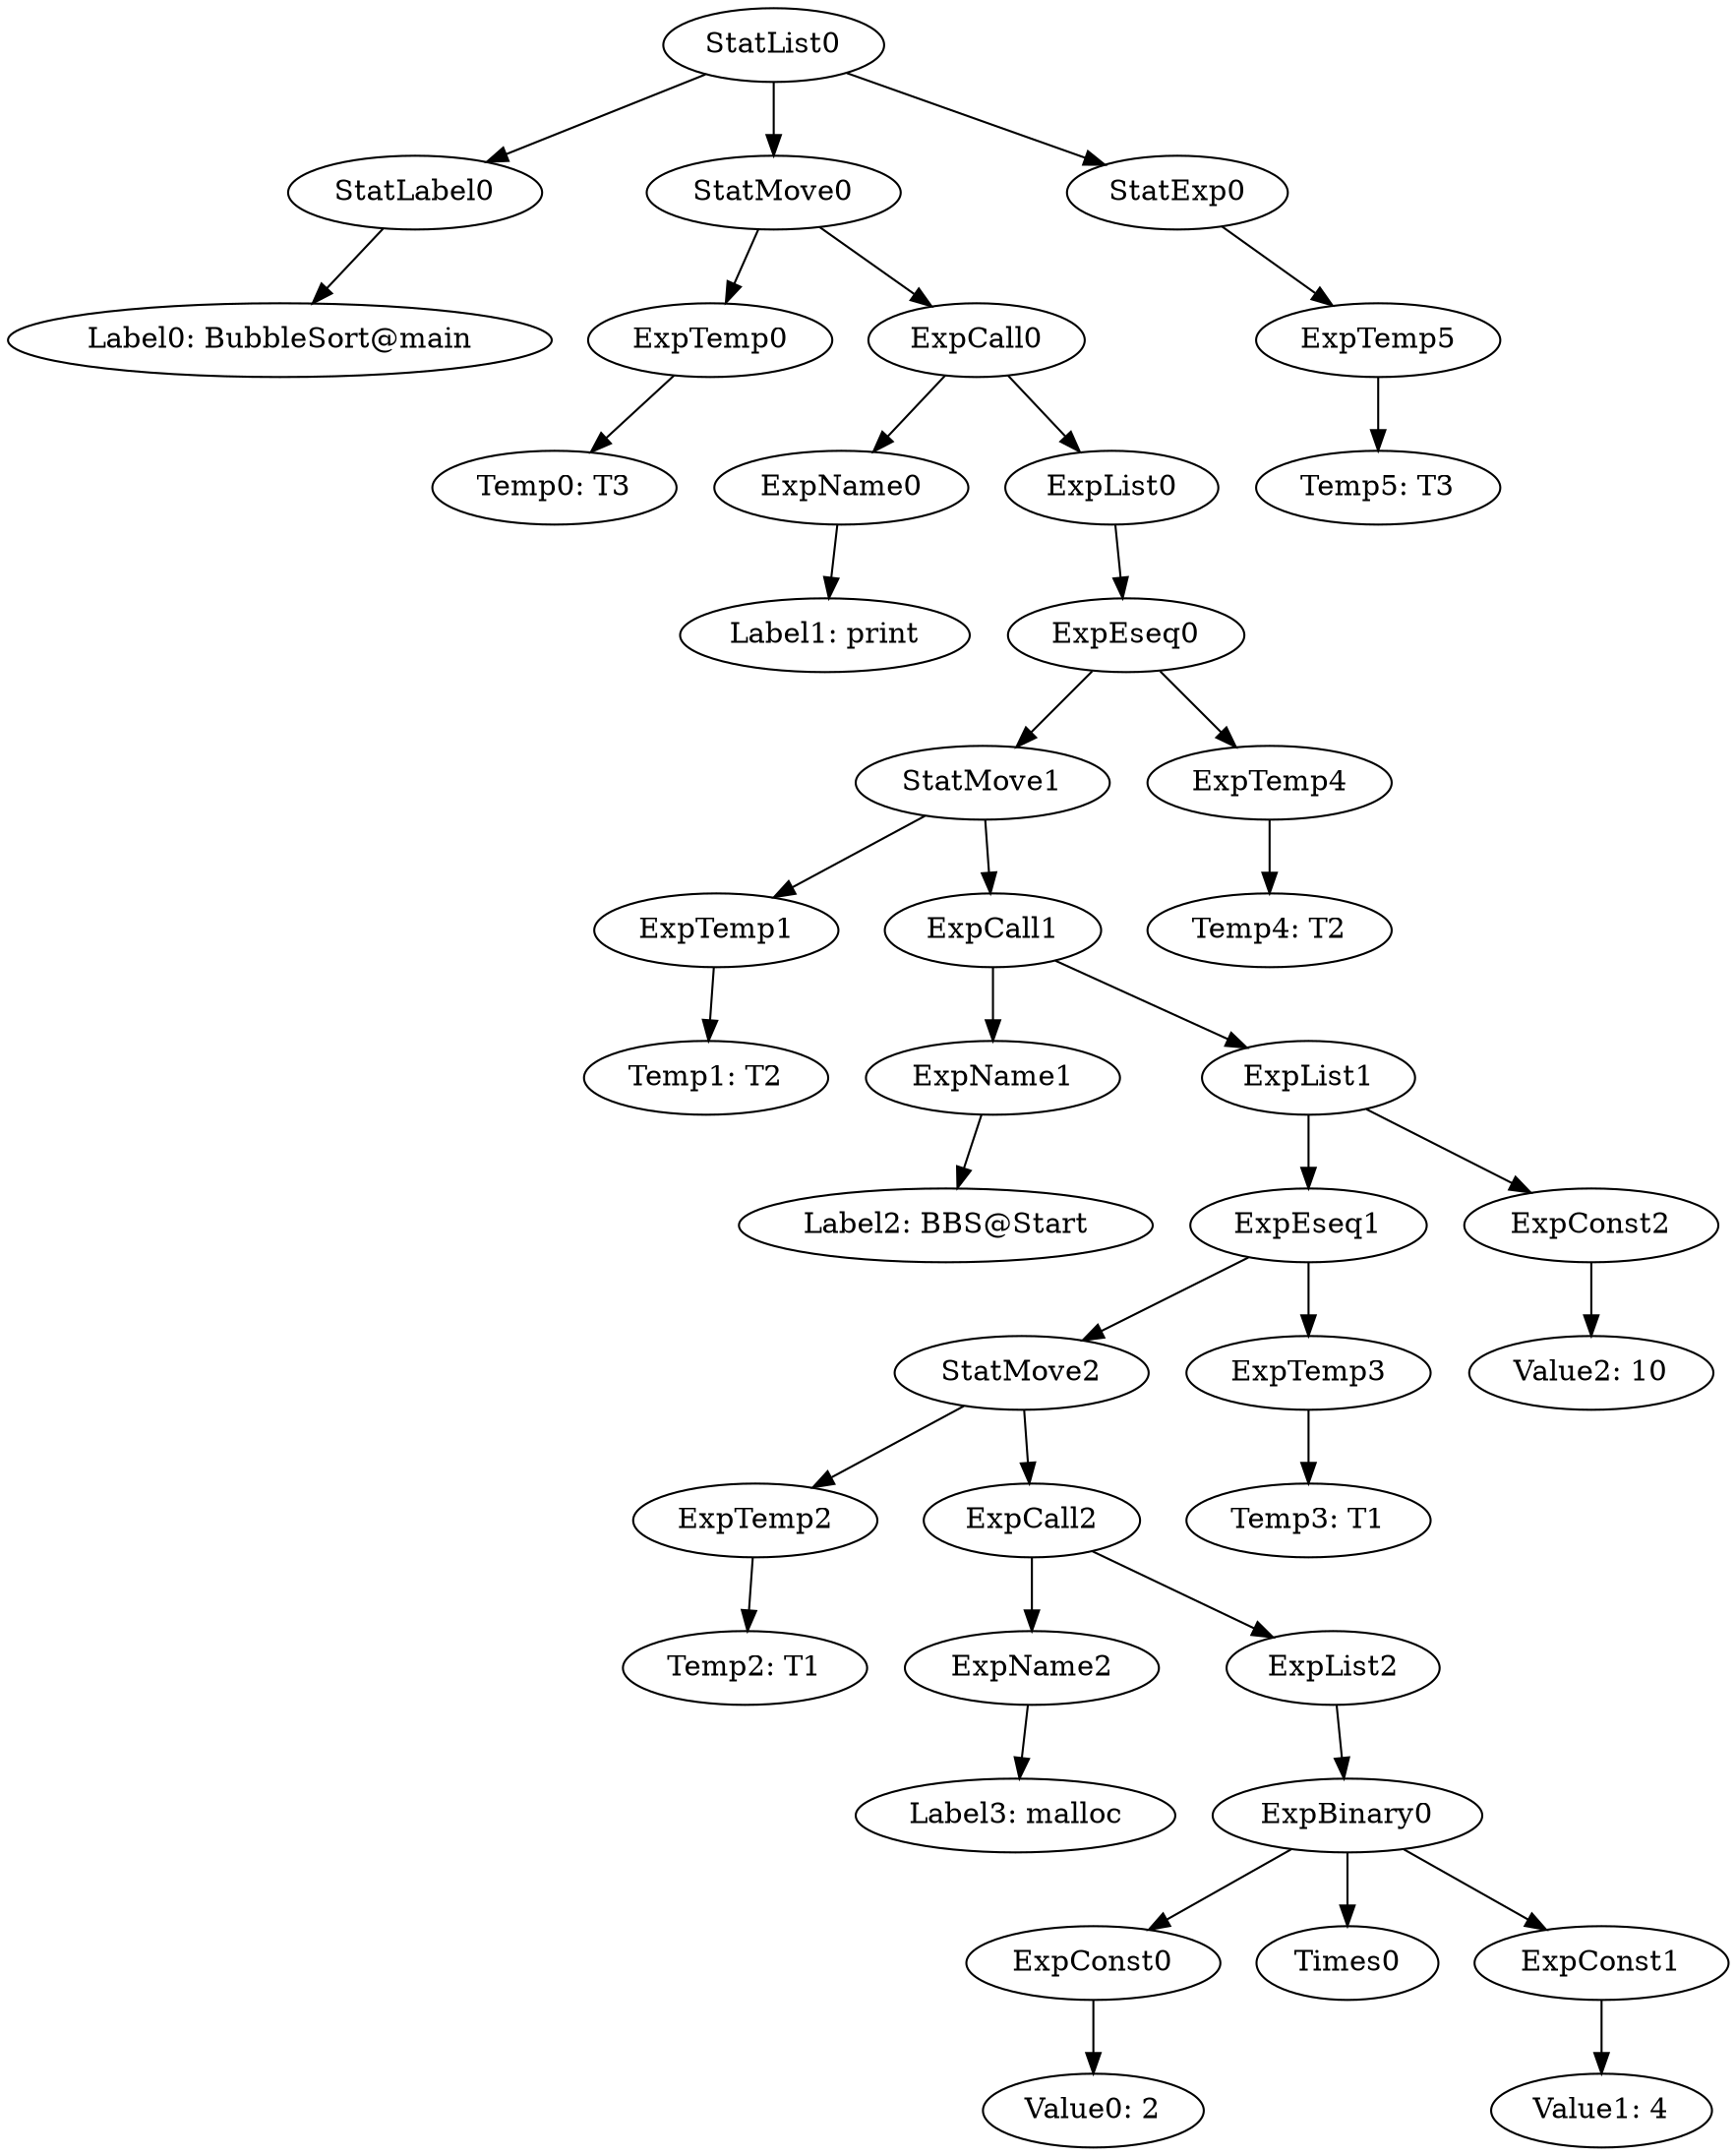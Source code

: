 digraph {
	ordering = out;
	StatExp0 -> ExpTemp5;
	ExpList0 -> ExpEseq0;
	ExpTemp4 -> "Temp4: T2";
	ExpEseq0 -> StatMove1;
	ExpEseq0 -> ExpTemp4;
	ExpName1 -> "Label2: BBS@Start";
	StatMove1 -> ExpTemp1;
	StatMove1 -> ExpCall1;
	ExpConst1 -> "Value1: 4";
	ExpList1 -> ExpEseq1;
	ExpList1 -> ExpConst2;
	ExpCall0 -> ExpName0;
	ExpCall0 -> ExpList0;
	ExpName0 -> "Label1: print";
	StatLabel0 -> "Label0: BubbleSort@main";
	StatList0 -> StatLabel0;
	StatList0 -> StatMove0;
	StatList0 -> StatExp0;
	ExpTemp0 -> "Temp0: T3";
	ExpList2 -> ExpBinary0;
	ExpCall1 -> ExpName1;
	ExpCall1 -> ExpList1;
	ExpTemp2 -> "Temp2: T1";
	StatMove2 -> ExpTemp2;
	StatMove2 -> ExpCall2;
	ExpTemp5 -> "Temp5: T3";
	ExpTemp1 -> "Temp1: T2";
	ExpName2 -> "Label3: malloc";
	ExpConst0 -> "Value0: 2";
	ExpBinary0 -> ExpConst0;
	ExpBinary0 -> Times0;
	ExpBinary0 -> ExpConst1;
	StatMove0 -> ExpTemp0;
	StatMove0 -> ExpCall0;
	ExpEseq1 -> StatMove2;
	ExpEseq1 -> ExpTemp3;
	ExpTemp3 -> "Temp3: T1";
	ExpCall2 -> ExpName2;
	ExpCall2 -> ExpList2;
	ExpConst2 -> "Value2: 10";
}

